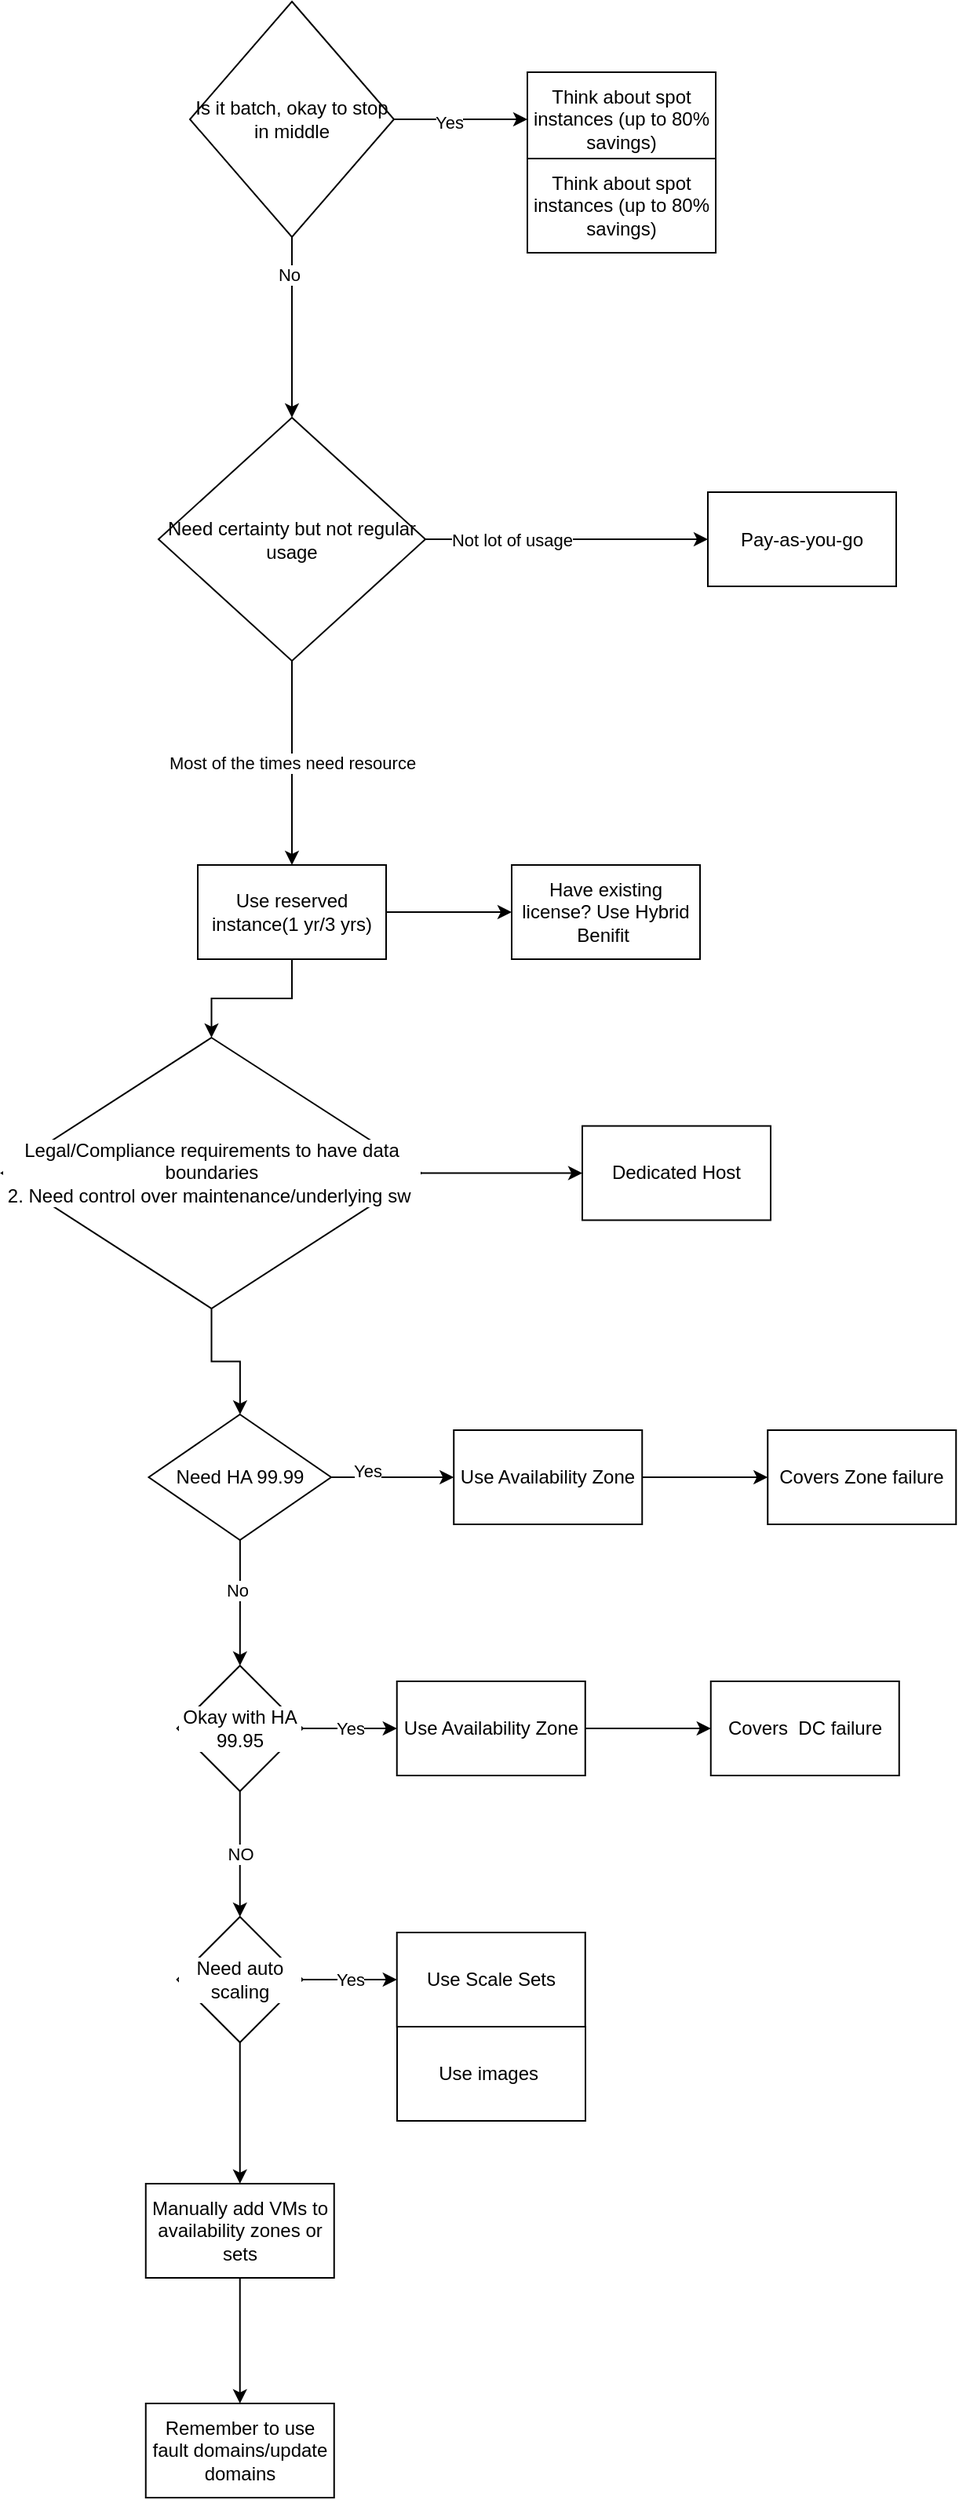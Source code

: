 <mxfile version="15.6.6" type="github">
  <diagram id="wv96g9Lp78fDfjlQCg45" name="Page-1">
    <mxGraphModel dx="946" dy="646" grid="1" gridSize="10" guides="1" tooltips="1" connect="1" arrows="1" fold="1" page="1" pageScale="1" pageWidth="850" pageHeight="1100" math="0" shadow="0">
      <root>
        <mxCell id="0" />
        <mxCell id="1" parent="0" />
        <mxCell id="U9IBYMq3NdYZcH26I69M-3" value="" style="edgeStyle=orthogonalEdgeStyle;rounded=0;orthogonalLoop=1;jettySize=auto;html=1;fontColor=default;strokeColor=default;labelBackgroundColor=default;" edge="1" parent="1" source="U9IBYMq3NdYZcH26I69M-1" target="U9IBYMq3NdYZcH26I69M-2">
          <mxGeometry relative="1" as="geometry" />
        </mxCell>
        <mxCell id="U9IBYMq3NdYZcH26I69M-12" value="Yes" style="edgeLabel;html=1;align=center;verticalAlign=middle;resizable=0;points=[];fontColor=default;" vertex="1" connectable="0" parent="U9IBYMq3NdYZcH26I69M-3">
          <mxGeometry x="-0.176" y="-2" relative="1" as="geometry">
            <mxPoint as="offset" />
          </mxGeometry>
        </mxCell>
        <mxCell id="U9IBYMq3NdYZcH26I69M-6" value="" style="edgeStyle=orthogonalEdgeStyle;rounded=0;orthogonalLoop=1;jettySize=auto;html=1;fontColor=default;strokeColor=default;labelBackgroundColor=default;" edge="1" parent="1" source="U9IBYMq3NdYZcH26I69M-1" target="U9IBYMq3NdYZcH26I69M-5">
          <mxGeometry relative="1" as="geometry" />
        </mxCell>
        <mxCell id="U9IBYMq3NdYZcH26I69M-13" value="No" style="edgeLabel;html=1;align=center;verticalAlign=middle;resizable=0;points=[];fontColor=default;" vertex="1" connectable="0" parent="U9IBYMq3NdYZcH26I69M-6">
          <mxGeometry x="-0.583" y="-2" relative="1" as="geometry">
            <mxPoint as="offset" />
          </mxGeometry>
        </mxCell>
        <mxCell id="U9IBYMq3NdYZcH26I69M-1" value="Is it batch, okay to stop in middle" style="rhombus;whiteSpace=wrap;html=1;fillColor=default;strokeColor=default;fontColor=default;" vertex="1" parent="1">
          <mxGeometry x="320" y="40" width="130" height="150" as="geometry" />
        </mxCell>
        <mxCell id="U9IBYMq3NdYZcH26I69M-2" value="Think about spot instances (up to 80% savings)" style="whiteSpace=wrap;html=1;fillColor=default;strokeColor=default;fontColor=default;" vertex="1" parent="1">
          <mxGeometry x="535" y="85" width="120" height="60" as="geometry" />
        </mxCell>
        <mxCell id="U9IBYMq3NdYZcH26I69M-4" value="Think about spot instances (up to 80% savings)" style="whiteSpace=wrap;html=1;fillColor=default;strokeColor=default;fontColor=default;" vertex="1" parent="1">
          <mxGeometry x="535" y="140" width="120" height="60" as="geometry" />
        </mxCell>
        <mxCell id="U9IBYMq3NdYZcH26I69M-8" value="" style="edgeStyle=orthogonalEdgeStyle;rounded=0;orthogonalLoop=1;jettySize=auto;html=1;fontColor=default;strokeColor=default;labelBackgroundColor=default;" edge="1" parent="1" source="U9IBYMq3NdYZcH26I69M-5" target="U9IBYMq3NdYZcH26I69M-7">
          <mxGeometry relative="1" as="geometry" />
        </mxCell>
        <mxCell id="U9IBYMq3NdYZcH26I69M-11" value="Not lot of usage" style="edgeLabel;html=1;align=center;verticalAlign=middle;resizable=0;points=[];fontColor=default;" vertex="1" connectable="0" parent="U9IBYMq3NdYZcH26I69M-8">
          <mxGeometry x="-0.391" y="1" relative="1" as="geometry">
            <mxPoint y="1" as="offset" />
          </mxGeometry>
        </mxCell>
        <mxCell id="U9IBYMq3NdYZcH26I69M-10" value="" style="edgeStyle=orthogonalEdgeStyle;rounded=0;orthogonalLoop=1;jettySize=auto;html=1;fontColor=default;strokeColor=default;labelBackgroundColor=default;" edge="1" parent="1" source="U9IBYMq3NdYZcH26I69M-5">
          <mxGeometry relative="1" as="geometry">
            <mxPoint x="385" y="590" as="targetPoint" />
          </mxGeometry>
        </mxCell>
        <mxCell id="U9IBYMq3NdYZcH26I69M-14" value="Most of the times need resource" style="edgeLabel;html=1;align=center;verticalAlign=middle;resizable=0;points=[];fontColor=default;" vertex="1" connectable="0" parent="U9IBYMq3NdYZcH26I69M-10">
          <mxGeometry x="-0.015" relative="1" as="geometry">
            <mxPoint as="offset" />
          </mxGeometry>
        </mxCell>
        <mxCell id="U9IBYMq3NdYZcH26I69M-5" value="Need certainty but not regular usage" style="rhombus;whiteSpace=wrap;html=1;fillColor=default;strokeColor=default;fontColor=default;" vertex="1" parent="1">
          <mxGeometry x="300" y="305" width="170" height="155" as="geometry" />
        </mxCell>
        <mxCell id="U9IBYMq3NdYZcH26I69M-7" value="Pay-as-you-go" style="whiteSpace=wrap;html=1;fillColor=default;strokeColor=default;fontColor=default;" vertex="1" parent="1">
          <mxGeometry x="650" y="352.5" width="120" height="60" as="geometry" />
        </mxCell>
        <mxCell id="U9IBYMq3NdYZcH26I69M-22" value="" style="edgeStyle=orthogonalEdgeStyle;rounded=0;orthogonalLoop=1;jettySize=auto;html=1;labelBackgroundColor=default;fontColor=default;strokeColor=default;" edge="1" parent="1" source="U9IBYMq3NdYZcH26I69M-20" target="U9IBYMq3NdYZcH26I69M-21">
          <mxGeometry relative="1" as="geometry" />
        </mxCell>
        <mxCell id="U9IBYMq3NdYZcH26I69M-26" value="" style="edgeStyle=orthogonalEdgeStyle;rounded=0;orthogonalLoop=1;jettySize=auto;html=1;labelBackgroundColor=default;fontColor=default;strokeColor=default;" edge="1" parent="1" source="U9IBYMq3NdYZcH26I69M-20" target="U9IBYMq3NdYZcH26I69M-24">
          <mxGeometry relative="1" as="geometry" />
        </mxCell>
        <mxCell id="U9IBYMq3NdYZcH26I69M-20" value="Use reserved instance(1 yr/3 yrs)" style="rounded=0;whiteSpace=wrap;html=1;fontColor=default;strokeColor=default;fillColor=default;" vertex="1" parent="1">
          <mxGeometry x="325" y="590" width="120" height="60" as="geometry" />
        </mxCell>
        <mxCell id="U9IBYMq3NdYZcH26I69M-21" value="Have existing license? Use Hybrid Benifit&amp;nbsp;" style="whiteSpace=wrap;html=1;rounded=0;" vertex="1" parent="1">
          <mxGeometry x="525" y="590" width="120" height="60" as="geometry" />
        </mxCell>
        <mxCell id="U9IBYMq3NdYZcH26I69M-23" value="" style="edgeStyle=orthogonalEdgeStyle;rounded=0;orthogonalLoop=1;jettySize=auto;html=1;labelBackgroundColor=default;fontColor=default;strokeColor=default;" edge="1" parent="1" source="U9IBYMq3NdYZcH26I69M-24" target="U9IBYMq3NdYZcH26I69M-25">
          <mxGeometry relative="1" as="geometry" />
        </mxCell>
        <mxCell id="U9IBYMq3NdYZcH26I69M-28" value="" style="edgeStyle=orthogonalEdgeStyle;rounded=0;orthogonalLoop=1;jettySize=auto;html=1;labelBackgroundColor=default;fontColor=default;strokeColor=default;" edge="1" parent="1" source="U9IBYMq3NdYZcH26I69M-24" target="U9IBYMq3NdYZcH26I69M-27">
          <mxGeometry relative="1" as="geometry" />
        </mxCell>
        <mxCell id="U9IBYMq3NdYZcH26I69M-24" value="Legal/Compliance requirements to have data boundaries&lt;br&gt;2. Need control over maintenance/underlying sw&amp;nbsp;" style="rhombus;whiteSpace=wrap;html=1;fillColor=default;strokeColor=default;fontColor=default;labelBackgroundColor=default;" vertex="1" parent="1">
          <mxGeometry x="200" y="700" width="267.5" height="172.5" as="geometry" />
        </mxCell>
        <mxCell id="U9IBYMq3NdYZcH26I69M-25" value="Dedicated Host" style="whiteSpace=wrap;html=1;strokeColor=default;labelBackgroundColor=default;fontColor=default;" vertex="1" parent="1">
          <mxGeometry x="570" y="756.25" width="120" height="60" as="geometry" />
        </mxCell>
        <mxCell id="U9IBYMq3NdYZcH26I69M-30" value="" style="edgeStyle=orthogonalEdgeStyle;rounded=0;orthogonalLoop=1;jettySize=auto;html=1;labelBackgroundColor=default;fontColor=default;strokeColor=default;" edge="1" parent="1" source="U9IBYMq3NdYZcH26I69M-27" target="U9IBYMq3NdYZcH26I69M-29">
          <mxGeometry relative="1" as="geometry" />
        </mxCell>
        <mxCell id="U9IBYMq3NdYZcH26I69M-37" value="Yes" style="edgeLabel;html=1;align=center;verticalAlign=middle;resizable=0;points=[];fontColor=default;" vertex="1" connectable="0" parent="U9IBYMq3NdYZcH26I69M-30">
          <mxGeometry x="-0.411" y="4" relative="1" as="geometry">
            <mxPoint as="offset" />
          </mxGeometry>
        </mxCell>
        <mxCell id="U9IBYMq3NdYZcH26I69M-32" value="" style="edgeStyle=orthogonalEdgeStyle;rounded=0;orthogonalLoop=1;jettySize=auto;html=1;labelBackgroundColor=default;fontColor=default;strokeColor=default;" edge="1" parent="1" source="U9IBYMq3NdYZcH26I69M-27" target="U9IBYMq3NdYZcH26I69M-31">
          <mxGeometry relative="1" as="geometry" />
        </mxCell>
        <mxCell id="U9IBYMq3NdYZcH26I69M-38" value="No" style="edgeLabel;html=1;align=center;verticalAlign=middle;resizable=0;points=[];fontColor=default;" vertex="1" connectable="0" parent="U9IBYMq3NdYZcH26I69M-32">
          <mxGeometry x="-0.2" y="-2" relative="1" as="geometry">
            <mxPoint as="offset" />
          </mxGeometry>
        </mxCell>
        <mxCell id="U9IBYMq3NdYZcH26I69M-27" value="Need HA 99.99" style="rhombus;whiteSpace=wrap;html=1;labelBackgroundColor=default;fillColor=default;strokeColor=default;fontColor=default;" vertex="1" parent="1">
          <mxGeometry x="293.75" y="940" width="116.25" height="80" as="geometry" />
        </mxCell>
        <mxCell id="U9IBYMq3NdYZcH26I69M-45" value="" style="edgeStyle=orthogonalEdgeStyle;rounded=0;orthogonalLoop=1;jettySize=auto;html=1;labelBackgroundColor=default;fontColor=default;strokeColor=default;" edge="1" parent="1" source="U9IBYMq3NdYZcH26I69M-29" target="U9IBYMq3NdYZcH26I69M-44">
          <mxGeometry relative="1" as="geometry" />
        </mxCell>
        <mxCell id="U9IBYMq3NdYZcH26I69M-29" value="Use Availability Zone" style="whiteSpace=wrap;html=1;labelBackgroundColor=default;fillColor=default;strokeColor=default;fontColor=default;" vertex="1" parent="1">
          <mxGeometry x="488.125" y="950" width="120" height="60" as="geometry" />
        </mxCell>
        <mxCell id="U9IBYMq3NdYZcH26I69M-34" value="Yes" style="edgeStyle=orthogonalEdgeStyle;rounded=0;orthogonalLoop=1;jettySize=auto;html=1;labelBackgroundColor=default;fontColor=default;strokeColor=default;" edge="1" parent="1" source="U9IBYMq3NdYZcH26I69M-31" target="U9IBYMq3NdYZcH26I69M-33">
          <mxGeometry relative="1" as="geometry" />
        </mxCell>
        <mxCell id="U9IBYMq3NdYZcH26I69M-36" value="NO" style="edgeStyle=orthogonalEdgeStyle;rounded=0;orthogonalLoop=1;jettySize=auto;html=1;labelBackgroundColor=default;fontColor=default;strokeColor=default;" edge="1" parent="1" source="U9IBYMq3NdYZcH26I69M-31" target="U9IBYMq3NdYZcH26I69M-35">
          <mxGeometry relative="1" as="geometry" />
        </mxCell>
        <mxCell id="U9IBYMq3NdYZcH26I69M-31" value="Okay with HA 99.95" style="rhombus;whiteSpace=wrap;html=1;labelBackgroundColor=default;fillColor=default;strokeColor=default;fontColor=default;" vertex="1" parent="1">
          <mxGeometry x="311.875" y="1100" width="80" height="80" as="geometry" />
        </mxCell>
        <mxCell id="U9IBYMq3NdYZcH26I69M-47" value="" style="edgeStyle=orthogonalEdgeStyle;rounded=0;orthogonalLoop=1;jettySize=auto;html=1;labelBackgroundColor=default;fontColor=default;strokeColor=default;" edge="1" parent="1" source="U9IBYMq3NdYZcH26I69M-33" target="U9IBYMq3NdYZcH26I69M-46">
          <mxGeometry relative="1" as="geometry" />
        </mxCell>
        <mxCell id="U9IBYMq3NdYZcH26I69M-33" value="Use Availability Zone" style="whiteSpace=wrap;html=1;labelBackgroundColor=default;fillColor=default;strokeColor=default;fontColor=default;" vertex="1" parent="1">
          <mxGeometry x="451.875" y="1110" width="120" height="60" as="geometry" />
        </mxCell>
        <mxCell id="U9IBYMq3NdYZcH26I69M-40" value="Yes" style="edgeStyle=orthogonalEdgeStyle;rounded=0;orthogonalLoop=1;jettySize=auto;html=1;labelBackgroundColor=default;fontColor=default;strokeColor=default;" edge="1" parent="1" source="U9IBYMq3NdYZcH26I69M-35" target="U9IBYMq3NdYZcH26I69M-39">
          <mxGeometry relative="1" as="geometry" />
        </mxCell>
        <mxCell id="U9IBYMq3NdYZcH26I69M-43" value="" style="edgeStyle=orthogonalEdgeStyle;rounded=0;orthogonalLoop=1;jettySize=auto;html=1;labelBackgroundColor=default;fontColor=default;strokeColor=default;" edge="1" parent="1" source="U9IBYMq3NdYZcH26I69M-35" target="U9IBYMq3NdYZcH26I69M-42">
          <mxGeometry relative="1" as="geometry" />
        </mxCell>
        <mxCell id="U9IBYMq3NdYZcH26I69M-35" value="Need auto scaling" style="rhombus;whiteSpace=wrap;html=1;labelBackgroundColor=default;fillColor=default;strokeColor=default;fontColor=default;" vertex="1" parent="1">
          <mxGeometry x="311.875" y="1260" width="80" height="80" as="geometry" />
        </mxCell>
        <mxCell id="U9IBYMq3NdYZcH26I69M-39" value="Use Scale Sets" style="whiteSpace=wrap;html=1;labelBackgroundColor=rgba(255, 255, 255, 1);" vertex="1" parent="1">
          <mxGeometry x="451.875" y="1270" width="120" height="60" as="geometry" />
        </mxCell>
        <mxCell id="U9IBYMq3NdYZcH26I69M-41" value="Use images&amp;nbsp;" style="rounded=0;whiteSpace=wrap;html=1;labelBackgroundColor=default;fontColor=default;strokeColor=default;fillColor=default;" vertex="1" parent="1">
          <mxGeometry x="452" y="1330" width="120" height="60" as="geometry" />
        </mxCell>
        <mxCell id="U9IBYMq3NdYZcH26I69M-49" value="" style="edgeStyle=orthogonalEdgeStyle;rounded=0;orthogonalLoop=1;jettySize=auto;html=1;labelBackgroundColor=default;fontColor=default;strokeColor=default;" edge="1" parent="1" source="U9IBYMq3NdYZcH26I69M-42" target="U9IBYMq3NdYZcH26I69M-48">
          <mxGeometry relative="1" as="geometry" />
        </mxCell>
        <mxCell id="U9IBYMq3NdYZcH26I69M-42" value="Manually add VMs to availability zones or sets" style="whiteSpace=wrap;html=1;labelBackgroundColor=default;fillColor=default;strokeColor=default;fontColor=default;" vertex="1" parent="1">
          <mxGeometry x="291.875" y="1430" width="120" height="60" as="geometry" />
        </mxCell>
        <mxCell id="U9IBYMq3NdYZcH26I69M-44" value="Covers Zone failure" style="whiteSpace=wrap;html=1;labelBackgroundColor=rgba(255, 255, 255, 1);" vertex="1" parent="1">
          <mxGeometry x="688.125" y="950" width="120" height="60" as="geometry" />
        </mxCell>
        <mxCell id="U9IBYMq3NdYZcH26I69M-46" value="Covers&amp;nbsp; DC failure" style="whiteSpace=wrap;html=1;labelBackgroundColor=rgba(255, 255, 255, 1);" vertex="1" parent="1">
          <mxGeometry x="651.875" y="1110" width="120" height="60" as="geometry" />
        </mxCell>
        <mxCell id="U9IBYMq3NdYZcH26I69M-48" value="Remember to use fault domains/update domains" style="whiteSpace=wrap;html=1;labelBackgroundColor=rgba(255, 255, 255, 1);" vertex="1" parent="1">
          <mxGeometry x="291.875" y="1570" width="120" height="60" as="geometry" />
        </mxCell>
      </root>
    </mxGraphModel>
  </diagram>
</mxfile>
